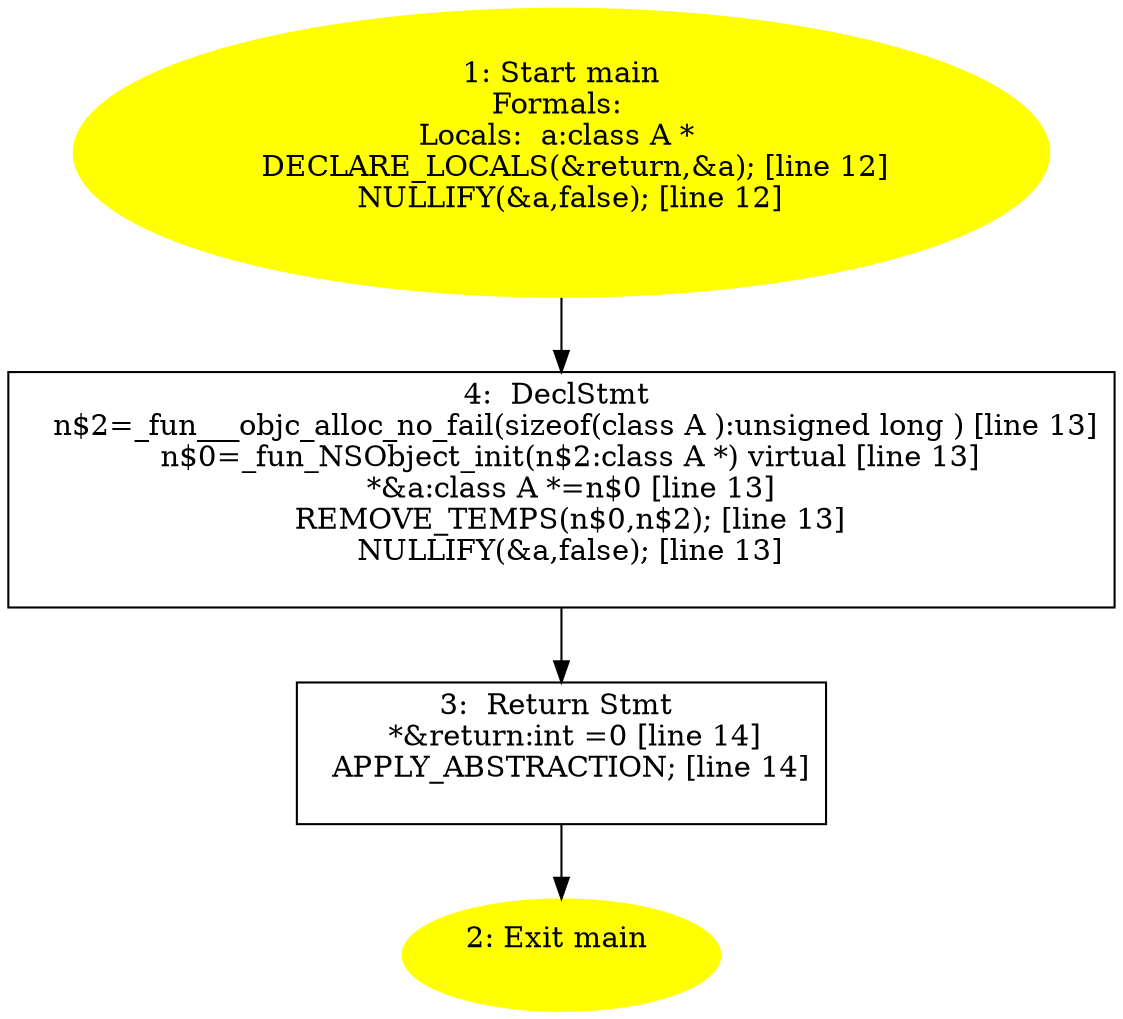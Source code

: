 digraph iCFG {
4 [label="4:  DeclStmt \n   n$2=_fun___objc_alloc_no_fail(sizeof(class A ):unsigned long ) [line 13]\n  n$0=_fun_NSObject_init(n$2:class A *) virtual [line 13]\n  *&a:class A *=n$0 [line 13]\n  REMOVE_TEMPS(n$0,n$2); [line 13]\n  NULLIFY(&a,false); [line 13]\n " shape="box"]
	

	 4 -> 3 ;
3 [label="3:  Return Stmt \n   *&return:int =0 [line 14]\n  APPLY_ABSTRACTION; [line 14]\n " shape="box"]
	

	 3 -> 2 ;
2 [label="2: Exit main \n  " color=yellow style=filled]
	

1 [label="1: Start main\nFormals: \nLocals:  a:class A * \n   DECLARE_LOCALS(&return,&a); [line 12]\n  NULLIFY(&a,false); [line 12]\n " color=yellow style=filled]
	

	 1 -> 4 ;
}
